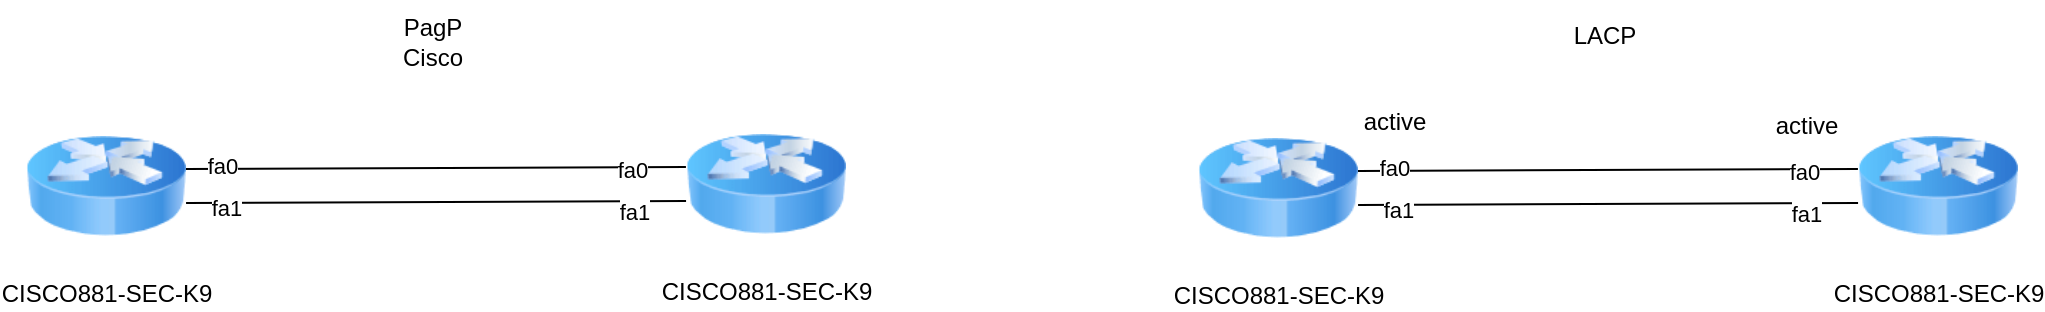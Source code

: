 <mxfile version="21.0.8" type="github">
  <diagram name="ページ1" id="ZSxLaV2bKc1tJ6pGvr2S">
    <mxGraphModel dx="1434" dy="2119" grid="0" gridSize="10" guides="1" tooltips="1" connect="1" arrows="1" fold="1" page="1" pageScale="1" pageWidth="827" pageHeight="1169" math="0" shadow="0">
      <root>
        <mxCell id="0" />
        <mxCell id="1" parent="0" />
        <mxCell id="ucbjNHDY6Dubbsn-pcQ_-3" style="rounded=0;orthogonalLoop=1;jettySize=auto;html=1;exitX=1;exitY=0.5;exitDx=0;exitDy=0;entryX=0;entryY=0.5;entryDx=0;entryDy=0;shape=link;width=17;" edge="1" parent="1" source="ucbjNHDY6Dubbsn-pcQ_-1" target="ucbjNHDY6Dubbsn-pcQ_-2">
          <mxGeometry relative="1" as="geometry" />
        </mxCell>
        <mxCell id="ucbjNHDY6Dubbsn-pcQ_-13" value="fa0" style="edgeLabel;html=1;align=center;verticalAlign=middle;resizable=0;points=[];" vertex="1" connectable="0" parent="ucbjNHDY6Dubbsn-pcQ_-3">
          <mxGeometry x="-0.856" y="10" relative="1" as="geometry">
            <mxPoint as="offset" />
          </mxGeometry>
        </mxCell>
        <mxCell id="ucbjNHDY6Dubbsn-pcQ_-15" value="fa1" style="edgeLabel;html=1;align=center;verticalAlign=middle;resizable=0;points=[];" vertex="1" connectable="0" parent="ucbjNHDY6Dubbsn-pcQ_-3">
          <mxGeometry x="-0.84" y="-11" relative="1" as="geometry">
            <mxPoint as="offset" />
          </mxGeometry>
        </mxCell>
        <mxCell id="ucbjNHDY6Dubbsn-pcQ_-16" value="fa0" style="edgeLabel;html=1;align=center;verticalAlign=middle;resizable=0;points=[];" vertex="1" connectable="0" parent="ucbjNHDY6Dubbsn-pcQ_-3">
          <mxGeometry x="0.784" y="7" relative="1" as="geometry">
            <mxPoint as="offset" />
          </mxGeometry>
        </mxCell>
        <mxCell id="ucbjNHDY6Dubbsn-pcQ_-17" value="fa1" style="edgeLabel;html=1;align=center;verticalAlign=middle;resizable=0;points=[];" vertex="1" connectable="0" parent="ucbjNHDY6Dubbsn-pcQ_-3">
          <mxGeometry x="0.792" y="-14" relative="1" as="geometry">
            <mxPoint as="offset" />
          </mxGeometry>
        </mxCell>
        <mxCell id="ucbjNHDY6Dubbsn-pcQ_-1" value="CISCO881-SEC-K9" style="image;html=1;image=img/lib/clip_art/networking/Router_Icon_128x128.png" vertex="1" parent="1">
          <mxGeometry x="99" y="-1050" width="80" height="80" as="geometry" />
        </mxCell>
        <mxCell id="ucbjNHDY6Dubbsn-pcQ_-2" value="CISCO881-SEC-K9" style="image;html=1;image=img/lib/clip_art/networking/Router_Icon_128x128.png" vertex="1" parent="1">
          <mxGeometry x="429" y="-1051" width="80" height="80" as="geometry" />
        </mxCell>
        <mxCell id="ucbjNHDY6Dubbsn-pcQ_-4" value="PagP&lt;br&gt;Cisco" style="text;html=1;align=center;verticalAlign=middle;resizable=0;points=[];autosize=1;strokeColor=none;fillColor=none;" vertex="1" parent="1">
          <mxGeometry x="278" y="-1103" width="48" height="41" as="geometry" />
        </mxCell>
        <mxCell id="ucbjNHDY6Dubbsn-pcQ_-8" value="LACP" style="text;html=1;align=center;verticalAlign=middle;resizable=0;points=[];autosize=1;strokeColor=none;fillColor=none;" vertex="1" parent="1">
          <mxGeometry x="863" y="-1098" width="49" height="26" as="geometry" />
        </mxCell>
        <mxCell id="ucbjNHDY6Dubbsn-pcQ_-25" style="rounded=0;orthogonalLoop=1;jettySize=auto;html=1;exitX=1;exitY=0.5;exitDx=0;exitDy=0;entryX=0;entryY=0.5;entryDx=0;entryDy=0;shape=link;width=17;" edge="1" parent="1" source="ucbjNHDY6Dubbsn-pcQ_-30" target="ucbjNHDY6Dubbsn-pcQ_-31">
          <mxGeometry relative="1" as="geometry" />
        </mxCell>
        <mxCell id="ucbjNHDY6Dubbsn-pcQ_-26" value="fa0" style="edgeLabel;html=1;align=center;verticalAlign=middle;resizable=0;points=[];" vertex="1" connectable="0" parent="ucbjNHDY6Dubbsn-pcQ_-25">
          <mxGeometry x="-0.856" y="10" relative="1" as="geometry">
            <mxPoint as="offset" />
          </mxGeometry>
        </mxCell>
        <mxCell id="ucbjNHDY6Dubbsn-pcQ_-27" value="fa1" style="edgeLabel;html=1;align=center;verticalAlign=middle;resizable=0;points=[];" vertex="1" connectable="0" parent="ucbjNHDY6Dubbsn-pcQ_-25">
          <mxGeometry x="-0.84" y="-11" relative="1" as="geometry">
            <mxPoint as="offset" />
          </mxGeometry>
        </mxCell>
        <mxCell id="ucbjNHDY6Dubbsn-pcQ_-28" value="fa0" style="edgeLabel;html=1;align=center;verticalAlign=middle;resizable=0;points=[];" vertex="1" connectable="0" parent="ucbjNHDY6Dubbsn-pcQ_-25">
          <mxGeometry x="0.784" y="7" relative="1" as="geometry">
            <mxPoint as="offset" />
          </mxGeometry>
        </mxCell>
        <mxCell id="ucbjNHDY6Dubbsn-pcQ_-29" value="fa1" style="edgeLabel;html=1;align=center;verticalAlign=middle;resizable=0;points=[];" vertex="1" connectable="0" parent="ucbjNHDY6Dubbsn-pcQ_-25">
          <mxGeometry x="0.792" y="-14" relative="1" as="geometry">
            <mxPoint as="offset" />
          </mxGeometry>
        </mxCell>
        <mxCell id="ucbjNHDY6Dubbsn-pcQ_-30" value="CISCO881-SEC-K9" style="image;html=1;image=img/lib/clip_art/networking/Router_Icon_128x128.png" vertex="1" parent="1">
          <mxGeometry x="685" y="-1049" width="80" height="80" as="geometry" />
        </mxCell>
        <mxCell id="ucbjNHDY6Dubbsn-pcQ_-31" value="CISCO881-SEC-K9" style="image;html=1;image=img/lib/clip_art/networking/Router_Icon_128x128.png" vertex="1" parent="1">
          <mxGeometry x="1015" y="-1050" width="80" height="80" as="geometry" />
        </mxCell>
        <mxCell id="ucbjNHDY6Dubbsn-pcQ_-32" value="active" style="text;html=1;align=center;verticalAlign=middle;resizable=0;points=[];autosize=1;strokeColor=none;fillColor=none;" vertex="1" parent="1">
          <mxGeometry x="758" y="-1055" width="49" height="26" as="geometry" />
        </mxCell>
        <mxCell id="ucbjNHDY6Dubbsn-pcQ_-33" value="active" style="text;html=1;align=center;verticalAlign=middle;resizable=0;points=[];autosize=1;strokeColor=none;fillColor=none;" vertex="1" parent="1">
          <mxGeometry x="964" y="-1053" width="49" height="26" as="geometry" />
        </mxCell>
      </root>
    </mxGraphModel>
  </diagram>
</mxfile>
